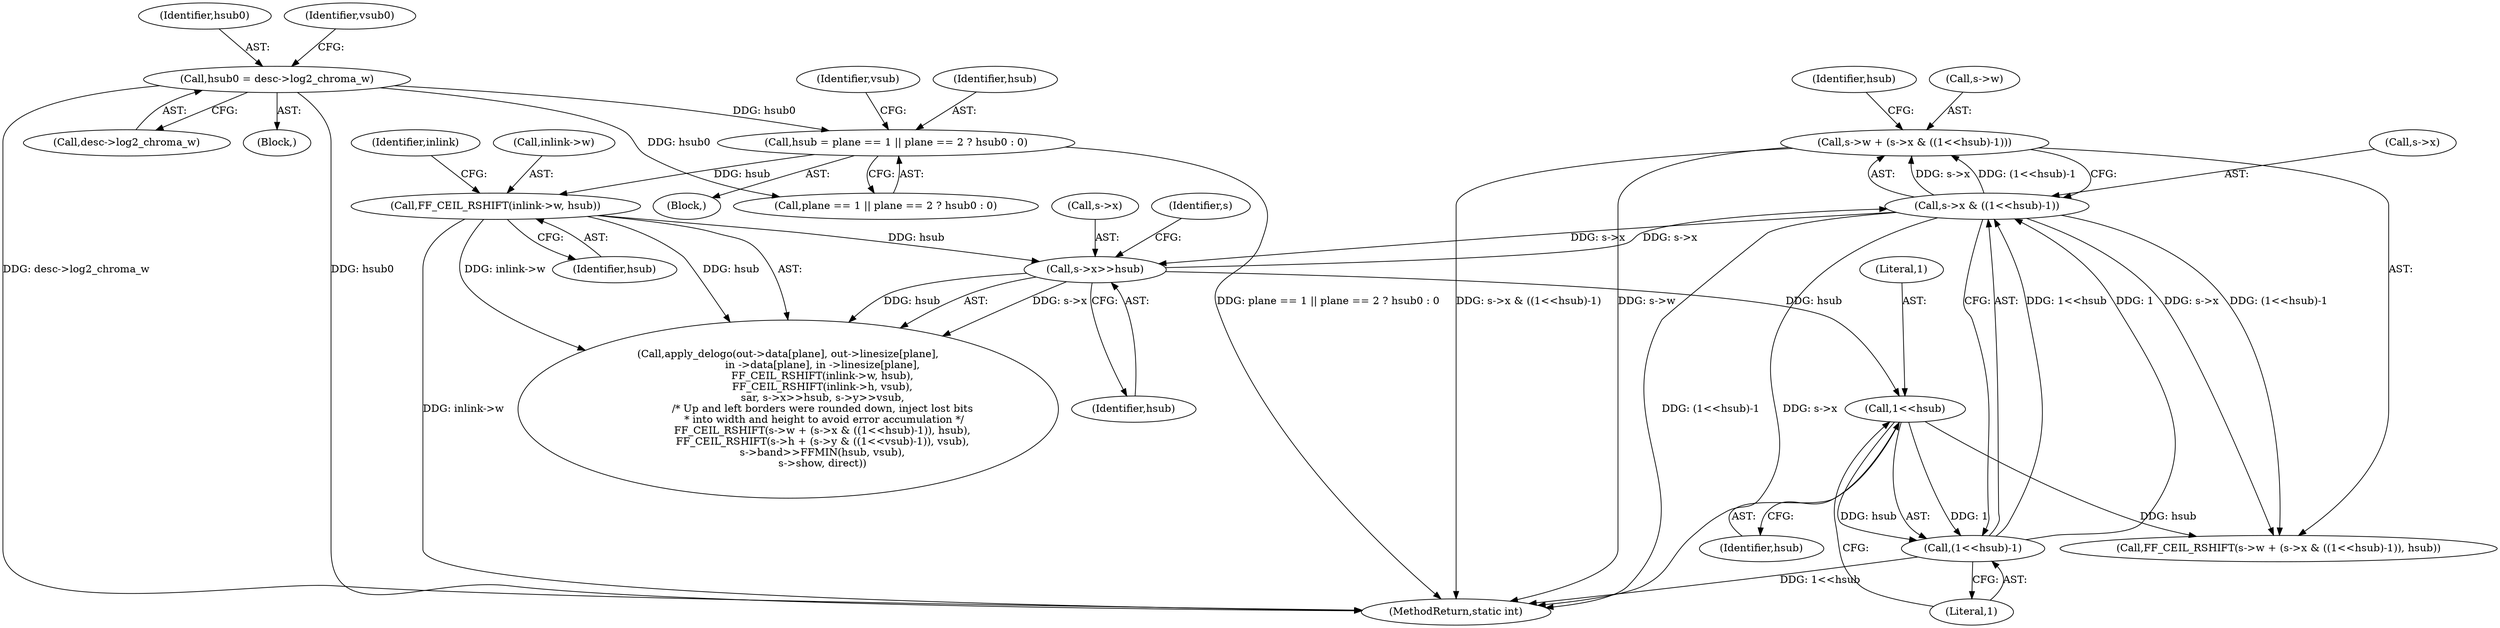 digraph "0_FFmpeg_e43a0a232dbf6d3c161823c2e07c52e76227a1bc_0@pointer" {
"1000295" [label="(Call,s->w + (s->x & ((1<<hsub)-1)))"];
"1000299" [label="(Call,s->x & ((1<<hsub)-1))"];
"1000284" [label="(Call,s->x>>hsub)"];
"1000273" [label="(Call,FF_CEIL_RSHIFT(inlink->w, hsub))"];
"1000227" [label="(Call,hsub = plane == 1 || plane == 2 ? hsub0 : 0)"];
"1000133" [label="(Call,hsub0 = desc->log2_chroma_w)"];
"1000303" [label="(Call,(1<<hsub)-1)"];
"1000304" [label="(Call,1<<hsub)"];
"1000227" [label="(Call,hsub = plane == 1 || plane == 2 ? hsub0 : 0)"];
"1000133" [label="(Call,hsub0 = desc->log2_chroma_w)"];
"1000294" [label="(Call,FF_CEIL_RSHIFT(s->w + (s->x & ((1<<hsub)-1)), hsub))"];
"1000299" [label="(Call,s->x & ((1<<hsub)-1))"];
"1000288" [label="(Identifier,hsub)"];
"1000241" [label="(Identifier,vsub)"];
"1000280" [label="(Identifier,inlink)"];
"1000285" [label="(Call,s->x)"];
"1000291" [label="(Identifier,s)"];
"1000277" [label="(Identifier,hsub)"];
"1000134" [label="(Identifier,hsub0)"];
"1000252" [label="(Call,apply_delogo(out->data[plane], out->linesize[plane],\n                     in ->data[plane], in ->linesize[plane],\n                     FF_CEIL_RSHIFT(inlink->w, hsub),\n                     FF_CEIL_RSHIFT(inlink->h, vsub),\n                     sar, s->x>>hsub, s->y>>vsub,\n                     /* Up and left borders were rounded down, inject lost bits\n                      * into width and height to avoid error accumulation */\n                     FF_CEIL_RSHIFT(s->w + (s->x & ((1<<hsub)-1)), hsub),\n                     FF_CEIL_RSHIFT(s->h + (s->y & ((1<<vsub)-1)), vsub),\n                     s->band>>FFMIN(hsub, vsub),\n                     s->show, direct))"];
"1000295" [label="(Call,s->w + (s->x & ((1<<hsub)-1)))"];
"1000296" [label="(Call,s->w)"];
"1000140" [label="(Identifier,vsub0)"];
"1000105" [label="(Block,)"];
"1000229" [label="(Call,plane == 1 || plane == 2 ? hsub0 : 0)"];
"1000345" [label="(MethodReturn,static int)"];
"1000135" [label="(Call,desc->log2_chroma_w)"];
"1000273" [label="(Call,FF_CEIL_RSHIFT(inlink->w, hsub))"];
"1000306" [label="(Identifier,hsub)"];
"1000284" [label="(Call,s->x>>hsub)"];
"1000228" [label="(Identifier,hsub)"];
"1000300" [label="(Call,s->x)"];
"1000303" [label="(Call,(1<<hsub)-1)"];
"1000304" [label="(Call,1<<hsub)"];
"1000225" [label="(Block,)"];
"1000308" [label="(Identifier,hsub)"];
"1000305" [label="(Literal,1)"];
"1000307" [label="(Literal,1)"];
"1000274" [label="(Call,inlink->w)"];
"1000295" -> "1000294"  [label="AST: "];
"1000295" -> "1000299"  [label="CFG: "];
"1000296" -> "1000295"  [label="AST: "];
"1000299" -> "1000295"  [label="AST: "];
"1000308" -> "1000295"  [label="CFG: "];
"1000295" -> "1000345"  [label="DDG: s->x & ((1<<hsub)-1)"];
"1000295" -> "1000345"  [label="DDG: s->w"];
"1000299" -> "1000295"  [label="DDG: s->x"];
"1000299" -> "1000295"  [label="DDG: (1<<hsub)-1"];
"1000299" -> "1000303"  [label="CFG: "];
"1000300" -> "1000299"  [label="AST: "];
"1000303" -> "1000299"  [label="AST: "];
"1000299" -> "1000345"  [label="DDG: (1<<hsub)-1"];
"1000299" -> "1000345"  [label="DDG: s->x"];
"1000299" -> "1000284"  [label="DDG: s->x"];
"1000299" -> "1000294"  [label="DDG: s->x"];
"1000299" -> "1000294"  [label="DDG: (1<<hsub)-1"];
"1000284" -> "1000299"  [label="DDG: s->x"];
"1000303" -> "1000299"  [label="DDG: 1<<hsub"];
"1000303" -> "1000299"  [label="DDG: 1"];
"1000284" -> "1000252"  [label="AST: "];
"1000284" -> "1000288"  [label="CFG: "];
"1000285" -> "1000284"  [label="AST: "];
"1000288" -> "1000284"  [label="AST: "];
"1000291" -> "1000284"  [label="CFG: "];
"1000284" -> "1000252"  [label="DDG: s->x"];
"1000284" -> "1000252"  [label="DDG: hsub"];
"1000273" -> "1000284"  [label="DDG: hsub"];
"1000284" -> "1000304"  [label="DDG: hsub"];
"1000273" -> "1000252"  [label="AST: "];
"1000273" -> "1000277"  [label="CFG: "];
"1000274" -> "1000273"  [label="AST: "];
"1000277" -> "1000273"  [label="AST: "];
"1000280" -> "1000273"  [label="CFG: "];
"1000273" -> "1000345"  [label="DDG: inlink->w"];
"1000273" -> "1000252"  [label="DDG: inlink->w"];
"1000273" -> "1000252"  [label="DDG: hsub"];
"1000227" -> "1000273"  [label="DDG: hsub"];
"1000227" -> "1000225"  [label="AST: "];
"1000227" -> "1000229"  [label="CFG: "];
"1000228" -> "1000227"  [label="AST: "];
"1000229" -> "1000227"  [label="AST: "];
"1000241" -> "1000227"  [label="CFG: "];
"1000227" -> "1000345"  [label="DDG: plane == 1 || plane == 2 ? hsub0 : 0"];
"1000133" -> "1000227"  [label="DDG: hsub0"];
"1000133" -> "1000105"  [label="AST: "];
"1000133" -> "1000135"  [label="CFG: "];
"1000134" -> "1000133"  [label="AST: "];
"1000135" -> "1000133"  [label="AST: "];
"1000140" -> "1000133"  [label="CFG: "];
"1000133" -> "1000345"  [label="DDG: hsub0"];
"1000133" -> "1000345"  [label="DDG: desc->log2_chroma_w"];
"1000133" -> "1000229"  [label="DDG: hsub0"];
"1000303" -> "1000307"  [label="CFG: "];
"1000304" -> "1000303"  [label="AST: "];
"1000307" -> "1000303"  [label="AST: "];
"1000303" -> "1000345"  [label="DDG: 1<<hsub"];
"1000304" -> "1000303"  [label="DDG: 1"];
"1000304" -> "1000303"  [label="DDG: hsub"];
"1000304" -> "1000306"  [label="CFG: "];
"1000305" -> "1000304"  [label="AST: "];
"1000306" -> "1000304"  [label="AST: "];
"1000307" -> "1000304"  [label="CFG: "];
"1000304" -> "1000294"  [label="DDG: hsub"];
}
